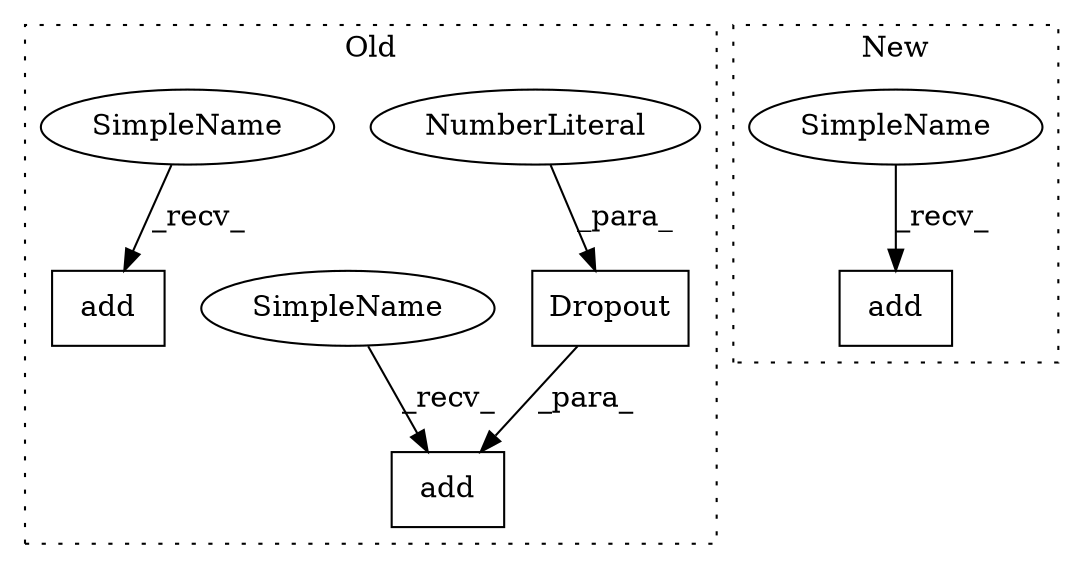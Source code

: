 digraph G {
subgraph cluster0 {
1 [label="Dropout" a="32" s="1502,1562" l="8,2" shape="box"];
3 [label="NumberLiteral" a="34" s="1510" l="3" shape="ellipse"];
4 [label="add" a="32" s="1498,1564" l="4,1" shape="box"];
5 [label="add" a="32" s="1812,1876" l="4,1" shape="box"];
6 [label="SimpleName" a="42" s="1492" l="5" shape="ellipse"];
7 [label="SimpleName" a="42" s="1806" l="5" shape="ellipse"];
label = "Old";
style="dotted";
}
subgraph cluster1 {
2 [label="add" a="32" s="2479,2488" l="4,1" shape="box"];
8 [label="SimpleName" a="42" s="2473" l="5" shape="ellipse"];
label = "New";
style="dotted";
}
1 -> 4 [label="_para_"];
3 -> 1 [label="_para_"];
6 -> 4 [label="_recv_"];
7 -> 5 [label="_recv_"];
8 -> 2 [label="_recv_"];
}
